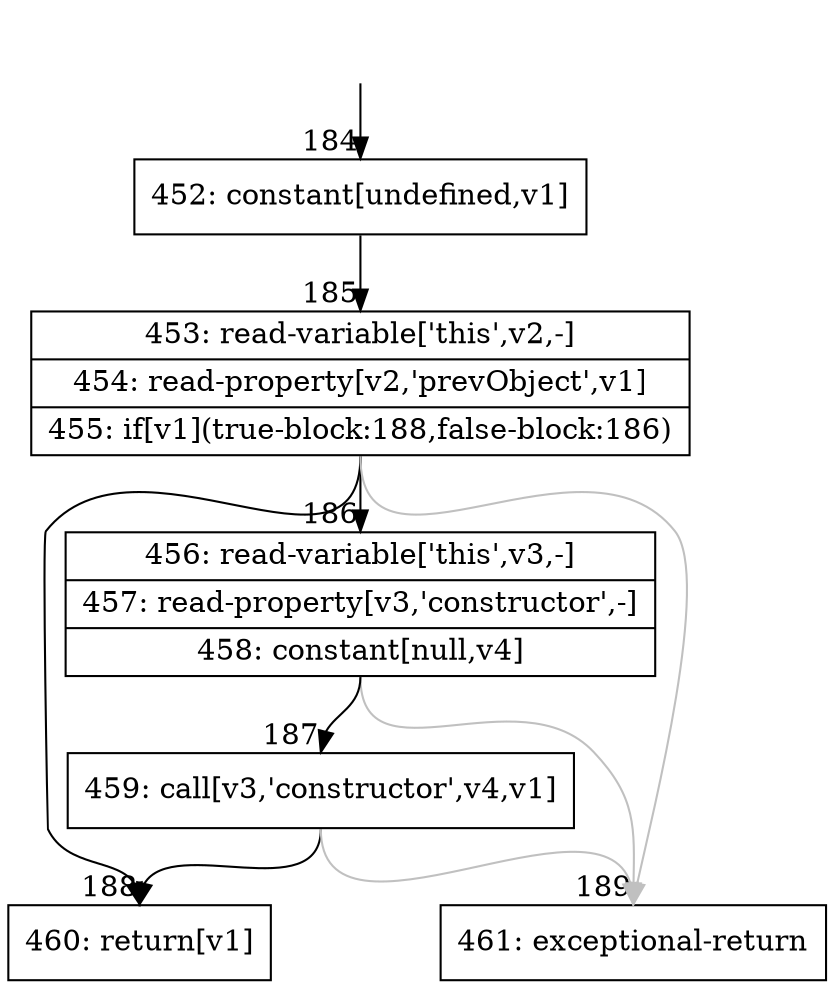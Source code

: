 digraph {
rankdir="TD"
BB_entry17[shape=none,label=""];
BB_entry17 -> BB184 [tailport=s, headport=n, headlabel="    184"]
BB184 [shape=record label="{452: constant[undefined,v1]}" ] 
BB184 -> BB185 [tailport=s, headport=n, headlabel="      185"]
BB185 [shape=record label="{453: read-variable['this',v2,-]|454: read-property[v2,'prevObject',v1]|455: if[v1](true-block:188,false-block:186)}" ] 
BB185 -> BB188 [tailport=s, headport=n, headlabel="      188"]
BB185 -> BB186 [tailport=s, headport=n, headlabel="      186"]
BB185 -> BB189 [tailport=s, headport=n, color=gray, headlabel="      189"]
BB186 [shape=record label="{456: read-variable['this',v3,-]|457: read-property[v3,'constructor',-]|458: constant[null,v4]}" ] 
BB186 -> BB187 [tailport=s, headport=n, headlabel="      187"]
BB186 -> BB189 [tailport=s, headport=n, color=gray]
BB187 [shape=record label="{459: call[v3,'constructor',v4,v1]}" ] 
BB187 -> BB188 [tailport=s, headport=n]
BB187 -> BB189 [tailport=s, headport=n, color=gray]
BB188 [shape=record label="{460: return[v1]}" ] 
BB189 [shape=record label="{461: exceptional-return}" ] 
}
